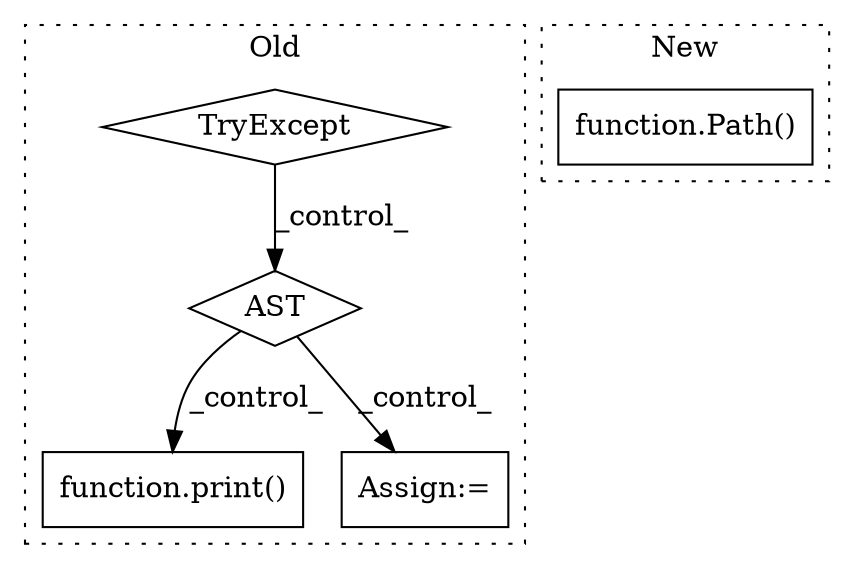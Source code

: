 digraph G {
subgraph cluster0 {
1 [label="TryExcept" a="71" s="1618" l="31" shape="diamond"];
3 [label="AST" a="2" s="1918,0" l="7,0" shape="diamond"];
4 [label="function.print()" a="75" s="2141,2180" l="6,1" shape="box"];
5 [label="Assign:=" a="68" s="2069" l="3" shape="box"];
label = "Old";
style="dotted";
}
subgraph cluster1 {
2 [label="function.Path()" a="75" s="1745,1781" l="5,1" shape="box"];
label = "New";
style="dotted";
}
1 -> 3 [label="_control_"];
3 -> 5 [label="_control_"];
3 -> 4 [label="_control_"];
}